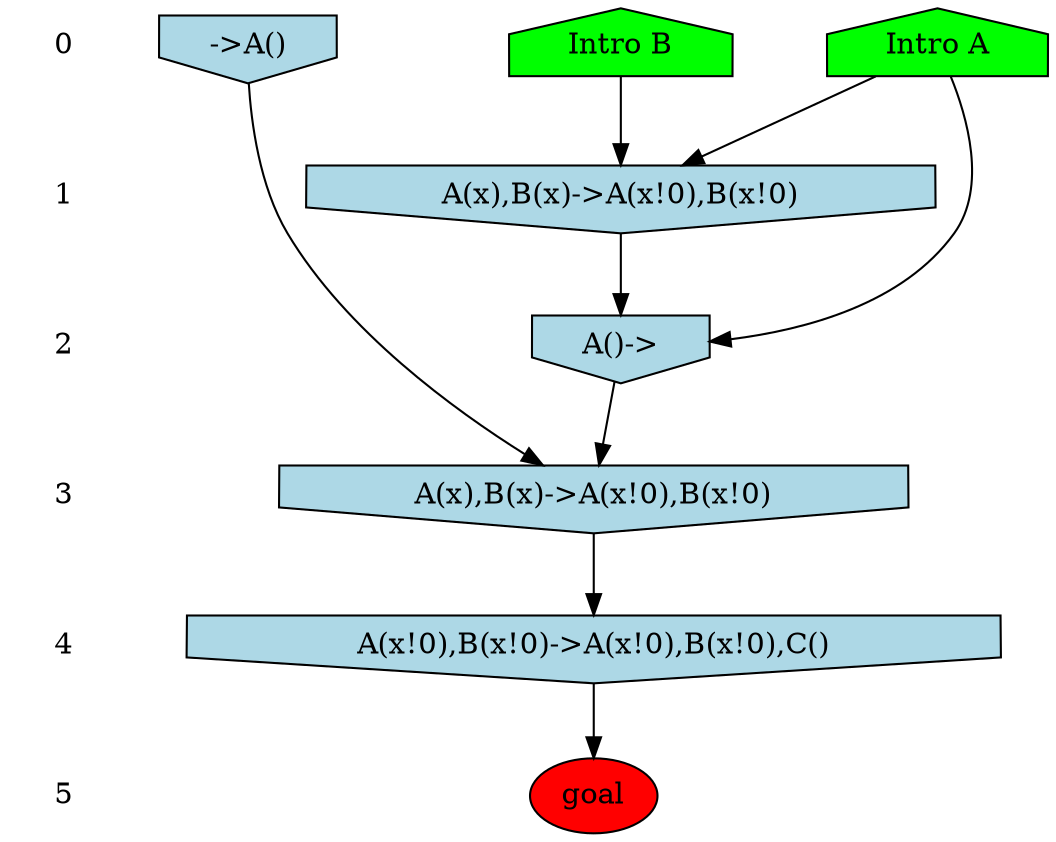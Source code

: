 /* Compression of 1 causal flows obtained in average at 3.439446E+00 t.u */
/* Compressed causal flows were: [4] */
digraph G{
 ranksep=.5 ; 
{ rank = same ; "0" [shape=plaintext] ; node_1 [label ="Intro B", shape=house, style=filled, fillcolor=green] ;
node_2 [label ="Intro A", shape=house, style=filled, fillcolor=green] ;
node_5 [label="->A()", shape=invhouse, style=filled, fillcolor = lightblue] ;
}
{ rank = same ; "1" [shape=plaintext] ; node_3 [label="A(x),B(x)->A(x!0),B(x!0)", shape=invhouse, style=filled, fillcolor = lightblue] ;
}
{ rank = same ; "2" [shape=plaintext] ; node_4 [label="A()->", shape=invhouse, style=filled, fillcolor = lightblue] ;
}
{ rank = same ; "3" [shape=plaintext] ; node_6 [label="A(x),B(x)->A(x!0),B(x!0)", shape=invhouse, style=filled, fillcolor = lightblue] ;
}
{ rank = same ; "4" [shape=plaintext] ; node_7 [label="A(x!0),B(x!0)->A(x!0),B(x!0),C()", shape=invhouse, style=filled, fillcolor = lightblue] ;
}
{ rank = same ; "5" [shape=plaintext] ; node_8 [label ="goal", style=filled, fillcolor=red] ;
}
"0" -> "1" [style="invis"]; 
"1" -> "2" [style="invis"]; 
"2" -> "3" [style="invis"]; 
"3" -> "4" [style="invis"]; 
"4" -> "5" [style="invis"]; 
node_1 -> node_3
node_2 -> node_3
node_2 -> node_4
node_3 -> node_4
node_4 -> node_6
node_5 -> node_6
node_6 -> node_7
node_7 -> node_8
}
/*
 Dot generation time: 0.000049
*/